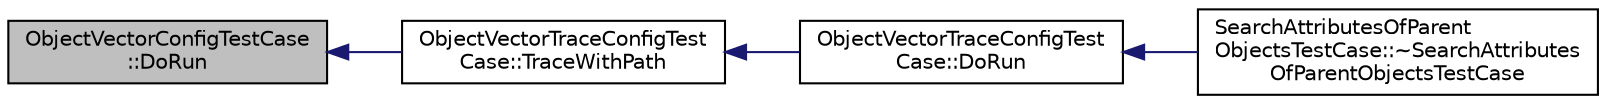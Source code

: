 digraph "ObjectVectorConfigTestCase::DoRun"
{
  edge [fontname="Helvetica",fontsize="10",labelfontname="Helvetica",labelfontsize="10"];
  node [fontname="Helvetica",fontsize="10",shape=record];
  rankdir="LR";
  Node1 [label="ObjectVectorConfigTestCase\l::DoRun",height=0.2,width=0.4,color="black", fillcolor="grey75", style="filled", fontcolor="black"];
  Node1 -> Node2 [dir="back",color="midnightblue",fontsize="10",style="solid"];
  Node2 [label="ObjectVectorTraceConfigTest\lCase::TraceWithPath",height=0.2,width=0.4,color="black", fillcolor="white", style="filled",URL="$d9/dc1/classObjectVectorTraceConfigTestCase.html#ada1f9e79bf60cc41b23aa5dc9f7d7e01"];
  Node2 -> Node3 [dir="back",color="midnightblue",fontsize="10",style="solid"];
  Node3 [label="ObjectVectorTraceConfigTest\lCase::DoRun",height=0.2,width=0.4,color="black", fillcolor="white", style="filled",URL="$d9/dc1/classObjectVectorTraceConfigTestCase.html#a9a6e89be5025970a01de8e4fb514b750",tooltip="Implementation to actually run this TestCase. "];
  Node3 -> Node4 [dir="back",color="midnightblue",fontsize="10",style="solid"];
  Node4 [label="SearchAttributesOfParent\lObjectsTestCase::~SearchAttributes\lOfParentObjectsTestCase",height=0.2,width=0.4,color="black", fillcolor="white", style="filled",URL="$da/d07/classSearchAttributesOfParentObjectsTestCase.html#ace161b0f1a18d819ddce394add4243ef"];
}
